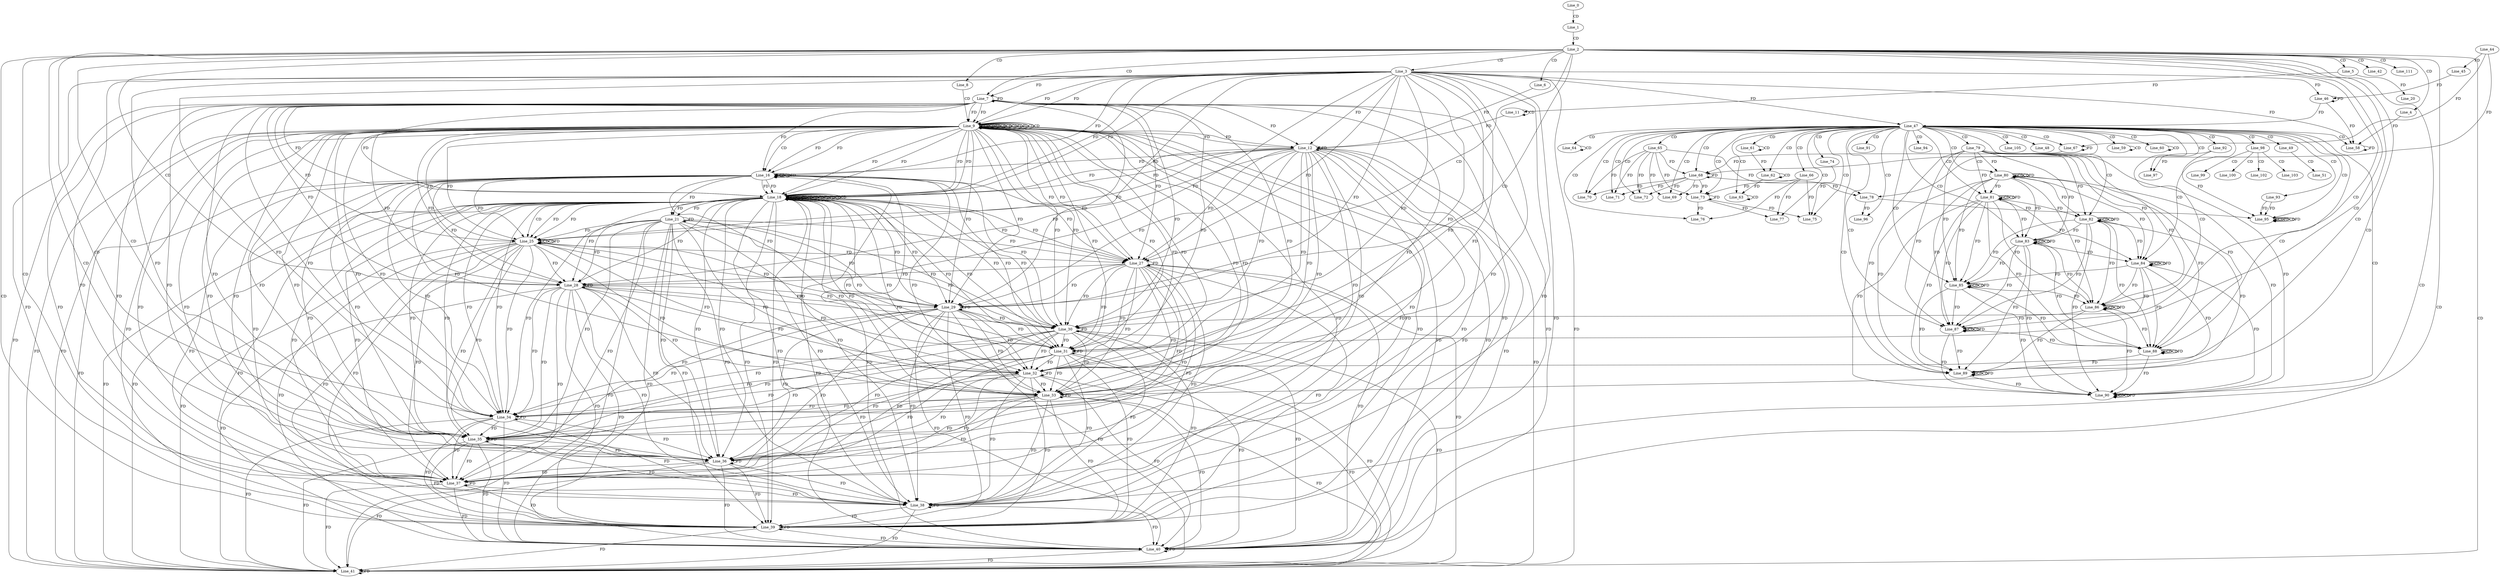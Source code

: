 digraph G {
  Line_0;
  Line_1;
  Line_2;
  Line_3;
  Line_4;
  Line_5;
  Line_6;
  Line_7;
  Line_8;
  Line_9;
  Line_9;
  Line_9;
  Line_9;
  Line_9;
  Line_9;
  Line_9;
  Line_9;
  Line_11;
  Line_11;
  Line_12;
  Line_12;
  Line_16;
  Line_16;
  Line_16;
  Line_18;
  Line_18;
  Line_18;
  Line_18;
  Line_18;
  Line_18;
  Line_18;
  Line_18;
  Line_20;
  Line_21;
  Line_21;
  Line_25;
  Line_25;
  Line_25;
  Line_27;
  Line_28;
  Line_29;
  Line_30;
  Line_31;
  Line_32;
  Line_33;
  Line_34;
  Line_35;
  Line_36;
  Line_37;
  Line_38;
  Line_39;
  Line_40;
  Line_41;
  Line_41;
  Line_42;
  Line_44;
  Line_45;
  Line_46;
  Line_46;
  Line_45;
  Line_47;
  Line_48;
  Line_49;
  Line_51;
  Line_58;
  Line_58;
  Line_59;
  Line_59;
  Line_60;
  Line_60;
  Line_61;
  Line_61;
  Line_62;
  Line_62;
  Line_63;
  Line_63;
  Line_64;
  Line_64;
  Line_65;
  Line_66;
  Line_67;
  Line_68;
  Line_68;
  Line_69;
  Line_70;
  Line_71;
  Line_72;
  Line_73;
  Line_73;
  Line_74;
  Line_75;
  Line_76;
  Line_77;
  Line_78;
  Line_78;
  Line_79;
  Line_80;
  Line_80;
  Line_80;
  Line_81;
  Line_81;
  Line_81;
  Line_82;
  Line_82;
  Line_82;
  Line_83;
  Line_83;
  Line_83;
  Line_84;
  Line_84;
  Line_84;
  Line_85;
  Line_85;
  Line_85;
  Line_86;
  Line_86;
  Line_86;
  Line_87;
  Line_87;
  Line_87;
  Line_88;
  Line_88;
  Line_88;
  Line_89;
  Line_89;
  Line_89;
  Line_90;
  Line_90;
  Line_90;
  Line_91;
  Line_92;
  Line_93;
  Line_94;
  Line_95;
  Line_95;
  Line_95;
  Line_95;
  Line_96;
  Line_97;
  Line_98;
  Line_99;
  Line_100;
  Line_102;
  Line_103;
  Line_105;
  Line_111;
  Line_0 -> Line_1 [ label="CD" ];
  Line_1 -> Line_2 [ label="CD" ];
  Line_2 -> Line_3 [ label="CD" ];
  Line_2 -> Line_4 [ label="CD" ];
  Line_2 -> Line_5 [ label="CD" ];
  Line_2 -> Line_6 [ label="CD" ];
  Line_2 -> Line_7 [ label="CD" ];
  Line_3 -> Line_7 [ label="FD" ];
  Line_7 -> Line_7 [ label="FD" ];
  Line_2 -> Line_8 [ label="CD" ];
  Line_8 -> Line_9 [ label="CD" ];
  Line_9 -> Line_9 [ label="CD" ];
  Line_9 -> Line_9 [ label="CD" ];
  Line_3 -> Line_9 [ label="FD" ];
  Line_7 -> Line_9 [ label="FD" ];
  Line_9 -> Line_9 [ label="FD" ];
  Line_9 -> Line_9 [ label="CD" ];
  Line_9 -> Line_9 [ label="CD" ];
  Line_9 -> Line_9 [ label="CD" ];
  Line_3 -> Line_9 [ label="FD" ];
  Line_7 -> Line_9 [ label="FD" ];
  Line_9 -> Line_9 [ label="FD" ];
  Line_9 -> Line_9 [ label="FD" ];
  Line_9 -> Line_9 [ label="CD" ];
  Line_9 -> Line_9 [ label="CD" ];
  Line_11 -> Line_11 [ label="CD" ];
  Line_5 -> Line_11 [ label="FD" ];
  Line_3 -> Line_12 [ label="FD" ];
  Line_7 -> Line_12 [ label="FD" ];
  Line_9 -> Line_12 [ label="FD" ];
  Line_9 -> Line_12 [ label="FD" ];
  Line_12 -> Line_12 [ label="FD" ];
  Line_6 -> Line_12 [ label="FD" ];
  Line_11 -> Line_12 [ label="FD" ];
  Line_9 -> Line_16 [ label="CD" ];
  Line_16 -> Line_16 [ label="CD" ];
  Line_16 -> Line_16 [ label="CD" ];
  Line_3 -> Line_16 [ label="FD" ];
  Line_7 -> Line_16 [ label="FD" ];
  Line_9 -> Line_16 [ label="FD" ];
  Line_9 -> Line_16 [ label="FD" ];
  Line_12 -> Line_16 [ label="FD" ];
  Line_16 -> Line_16 [ label="FD" ];
  Line_18 -> Line_18 [ label="CD" ];
  Line_18 -> Line_18 [ label="CD" ];
  Line_3 -> Line_18 [ label="FD" ];
  Line_7 -> Line_18 [ label="FD" ];
  Line_9 -> Line_18 [ label="FD" ];
  Line_9 -> Line_18 [ label="FD" ];
  Line_12 -> Line_18 [ label="FD" ];
  Line_16 -> Line_18 [ label="FD" ];
  Line_18 -> Line_18 [ label="FD" ];
  Line_18 -> Line_18 [ label="CD" ];
  Line_18 -> Line_18 [ label="CD" ];
  Line_18 -> Line_18 [ label="CD" ];
  Line_3 -> Line_18 [ label="FD" ];
  Line_7 -> Line_18 [ label="FD" ];
  Line_9 -> Line_18 [ label="FD" ];
  Line_9 -> Line_18 [ label="FD" ];
  Line_12 -> Line_18 [ label="FD" ];
  Line_16 -> Line_18 [ label="FD" ];
  Line_18 -> Line_18 [ label="FD" ];
  Line_18 -> Line_18 [ label="FD" ];
  Line_18 -> Line_18 [ label="CD" ];
  Line_18 -> Line_18 [ label="CD" ];
  Line_5 -> Line_20 [ label="FD" ];
  Line_16 -> Line_21 [ label="FD" ];
  Line_18 -> Line_21 [ label="FD" ];
  Line_18 -> Line_21 [ label="FD" ];
  Line_21 -> Line_21 [ label="FD" ];
  Line_18 -> Line_25 [ label="CD" ];
  Line_25 -> Line_25 [ label="CD" ];
  Line_25 -> Line_25 [ label="CD" ];
  Line_3 -> Line_25 [ label="FD" ];
  Line_7 -> Line_25 [ label="FD" ];
  Line_9 -> Line_25 [ label="FD" ];
  Line_9 -> Line_25 [ label="FD" ];
  Line_12 -> Line_25 [ label="FD" ];
  Line_16 -> Line_25 [ label="FD" ];
  Line_18 -> Line_25 [ label="FD" ];
  Line_18 -> Line_25 [ label="FD" ];
  Line_21 -> Line_25 [ label="FD" ];
  Line_25 -> Line_25 [ label="FD" ];
  Line_2 -> Line_27 [ label="CD" ];
  Line_3 -> Line_27 [ label="FD" ];
  Line_7 -> Line_27 [ label="FD" ];
  Line_9 -> Line_27 [ label="FD" ];
  Line_9 -> Line_27 [ label="FD" ];
  Line_12 -> Line_27 [ label="FD" ];
  Line_16 -> Line_27 [ label="FD" ];
  Line_18 -> Line_27 [ label="FD" ];
  Line_18 -> Line_27 [ label="FD" ];
  Line_21 -> Line_27 [ label="FD" ];
  Line_25 -> Line_27 [ label="FD" ];
  Line_27 -> Line_27 [ label="FD" ];
  Line_2 -> Line_28 [ label="CD" ];
  Line_3 -> Line_28 [ label="FD" ];
  Line_7 -> Line_28 [ label="FD" ];
  Line_9 -> Line_28 [ label="FD" ];
  Line_9 -> Line_28 [ label="FD" ];
  Line_12 -> Line_28 [ label="FD" ];
  Line_16 -> Line_28 [ label="FD" ];
  Line_18 -> Line_28 [ label="FD" ];
  Line_18 -> Line_28 [ label="FD" ];
  Line_21 -> Line_28 [ label="FD" ];
  Line_25 -> Line_28 [ label="FD" ];
  Line_27 -> Line_28 [ label="FD" ];
  Line_28 -> Line_28 [ label="FD" ];
  Line_2 -> Line_29 [ label="CD" ];
  Line_3 -> Line_29 [ label="FD" ];
  Line_7 -> Line_29 [ label="FD" ];
  Line_9 -> Line_29 [ label="FD" ];
  Line_9 -> Line_29 [ label="FD" ];
  Line_12 -> Line_29 [ label="FD" ];
  Line_16 -> Line_29 [ label="FD" ];
  Line_18 -> Line_29 [ label="FD" ];
  Line_18 -> Line_29 [ label="FD" ];
  Line_21 -> Line_29 [ label="FD" ];
  Line_25 -> Line_29 [ label="FD" ];
  Line_27 -> Line_29 [ label="FD" ];
  Line_28 -> Line_29 [ label="FD" ];
  Line_29 -> Line_29 [ label="FD" ];
  Line_2 -> Line_30 [ label="CD" ];
  Line_3 -> Line_30 [ label="FD" ];
  Line_7 -> Line_30 [ label="FD" ];
  Line_9 -> Line_30 [ label="FD" ];
  Line_9 -> Line_30 [ label="FD" ];
  Line_12 -> Line_30 [ label="FD" ];
  Line_16 -> Line_30 [ label="FD" ];
  Line_18 -> Line_30 [ label="FD" ];
  Line_18 -> Line_30 [ label="FD" ];
  Line_21 -> Line_30 [ label="FD" ];
  Line_25 -> Line_30 [ label="FD" ];
  Line_27 -> Line_30 [ label="FD" ];
  Line_28 -> Line_30 [ label="FD" ];
  Line_29 -> Line_30 [ label="FD" ];
  Line_30 -> Line_30 [ label="FD" ];
  Line_2 -> Line_31 [ label="CD" ];
  Line_3 -> Line_31 [ label="FD" ];
  Line_7 -> Line_31 [ label="FD" ];
  Line_9 -> Line_31 [ label="FD" ];
  Line_9 -> Line_31 [ label="FD" ];
  Line_12 -> Line_31 [ label="FD" ];
  Line_16 -> Line_31 [ label="FD" ];
  Line_18 -> Line_31 [ label="FD" ];
  Line_18 -> Line_31 [ label="FD" ];
  Line_21 -> Line_31 [ label="FD" ];
  Line_25 -> Line_31 [ label="FD" ];
  Line_27 -> Line_31 [ label="FD" ];
  Line_28 -> Line_31 [ label="FD" ];
  Line_29 -> Line_31 [ label="FD" ];
  Line_30 -> Line_31 [ label="FD" ];
  Line_31 -> Line_31 [ label="FD" ];
  Line_2 -> Line_32 [ label="CD" ];
  Line_3 -> Line_32 [ label="FD" ];
  Line_7 -> Line_32 [ label="FD" ];
  Line_9 -> Line_32 [ label="FD" ];
  Line_9 -> Line_32 [ label="FD" ];
  Line_12 -> Line_32 [ label="FD" ];
  Line_16 -> Line_32 [ label="FD" ];
  Line_18 -> Line_32 [ label="FD" ];
  Line_18 -> Line_32 [ label="FD" ];
  Line_21 -> Line_32 [ label="FD" ];
  Line_25 -> Line_32 [ label="FD" ];
  Line_27 -> Line_32 [ label="FD" ];
  Line_28 -> Line_32 [ label="FD" ];
  Line_29 -> Line_32 [ label="FD" ];
  Line_30 -> Line_32 [ label="FD" ];
  Line_31 -> Line_32 [ label="FD" ];
  Line_32 -> Line_32 [ label="FD" ];
  Line_2 -> Line_33 [ label="CD" ];
  Line_3 -> Line_33 [ label="FD" ];
  Line_7 -> Line_33 [ label="FD" ];
  Line_9 -> Line_33 [ label="FD" ];
  Line_9 -> Line_33 [ label="FD" ];
  Line_12 -> Line_33 [ label="FD" ];
  Line_16 -> Line_33 [ label="FD" ];
  Line_18 -> Line_33 [ label="FD" ];
  Line_18 -> Line_33 [ label="FD" ];
  Line_21 -> Line_33 [ label="FD" ];
  Line_25 -> Line_33 [ label="FD" ];
  Line_27 -> Line_33 [ label="FD" ];
  Line_28 -> Line_33 [ label="FD" ];
  Line_29 -> Line_33 [ label="FD" ];
  Line_30 -> Line_33 [ label="FD" ];
  Line_31 -> Line_33 [ label="FD" ];
  Line_32 -> Line_33 [ label="FD" ];
  Line_33 -> Line_33 [ label="FD" ];
  Line_2 -> Line_34 [ label="CD" ];
  Line_3 -> Line_34 [ label="FD" ];
  Line_7 -> Line_34 [ label="FD" ];
  Line_9 -> Line_34 [ label="FD" ];
  Line_9 -> Line_34 [ label="FD" ];
  Line_12 -> Line_34 [ label="FD" ];
  Line_16 -> Line_34 [ label="FD" ];
  Line_18 -> Line_34 [ label="FD" ];
  Line_18 -> Line_34 [ label="FD" ];
  Line_21 -> Line_34 [ label="FD" ];
  Line_25 -> Line_34 [ label="FD" ];
  Line_27 -> Line_34 [ label="FD" ];
  Line_28 -> Line_34 [ label="FD" ];
  Line_29 -> Line_34 [ label="FD" ];
  Line_30 -> Line_34 [ label="FD" ];
  Line_31 -> Line_34 [ label="FD" ];
  Line_32 -> Line_34 [ label="FD" ];
  Line_33 -> Line_34 [ label="FD" ];
  Line_34 -> Line_34 [ label="FD" ];
  Line_2 -> Line_35 [ label="CD" ];
  Line_3 -> Line_35 [ label="FD" ];
  Line_7 -> Line_35 [ label="FD" ];
  Line_9 -> Line_35 [ label="FD" ];
  Line_9 -> Line_35 [ label="FD" ];
  Line_12 -> Line_35 [ label="FD" ];
  Line_16 -> Line_35 [ label="FD" ];
  Line_18 -> Line_35 [ label="FD" ];
  Line_18 -> Line_35 [ label="FD" ];
  Line_21 -> Line_35 [ label="FD" ];
  Line_25 -> Line_35 [ label="FD" ];
  Line_27 -> Line_35 [ label="FD" ];
  Line_28 -> Line_35 [ label="FD" ];
  Line_29 -> Line_35 [ label="FD" ];
  Line_30 -> Line_35 [ label="FD" ];
  Line_31 -> Line_35 [ label="FD" ];
  Line_32 -> Line_35 [ label="FD" ];
  Line_33 -> Line_35 [ label="FD" ];
  Line_34 -> Line_35 [ label="FD" ];
  Line_35 -> Line_35 [ label="FD" ];
  Line_2 -> Line_36 [ label="CD" ];
  Line_3 -> Line_36 [ label="FD" ];
  Line_7 -> Line_36 [ label="FD" ];
  Line_9 -> Line_36 [ label="FD" ];
  Line_9 -> Line_36 [ label="FD" ];
  Line_12 -> Line_36 [ label="FD" ];
  Line_16 -> Line_36 [ label="FD" ];
  Line_18 -> Line_36 [ label="FD" ];
  Line_18 -> Line_36 [ label="FD" ];
  Line_21 -> Line_36 [ label="FD" ];
  Line_25 -> Line_36 [ label="FD" ];
  Line_27 -> Line_36 [ label="FD" ];
  Line_28 -> Line_36 [ label="FD" ];
  Line_29 -> Line_36 [ label="FD" ];
  Line_30 -> Line_36 [ label="FD" ];
  Line_31 -> Line_36 [ label="FD" ];
  Line_32 -> Line_36 [ label="FD" ];
  Line_33 -> Line_36 [ label="FD" ];
  Line_34 -> Line_36 [ label="FD" ];
  Line_35 -> Line_36 [ label="FD" ];
  Line_36 -> Line_36 [ label="FD" ];
  Line_2 -> Line_37 [ label="CD" ];
  Line_3 -> Line_37 [ label="FD" ];
  Line_7 -> Line_37 [ label="FD" ];
  Line_9 -> Line_37 [ label="FD" ];
  Line_9 -> Line_37 [ label="FD" ];
  Line_12 -> Line_37 [ label="FD" ];
  Line_16 -> Line_37 [ label="FD" ];
  Line_18 -> Line_37 [ label="FD" ];
  Line_18 -> Line_37 [ label="FD" ];
  Line_21 -> Line_37 [ label="FD" ];
  Line_25 -> Line_37 [ label="FD" ];
  Line_27 -> Line_37 [ label="FD" ];
  Line_28 -> Line_37 [ label="FD" ];
  Line_29 -> Line_37 [ label="FD" ];
  Line_30 -> Line_37 [ label="FD" ];
  Line_31 -> Line_37 [ label="FD" ];
  Line_32 -> Line_37 [ label="FD" ];
  Line_33 -> Line_37 [ label="FD" ];
  Line_34 -> Line_37 [ label="FD" ];
  Line_35 -> Line_37 [ label="FD" ];
  Line_36 -> Line_37 [ label="FD" ];
  Line_37 -> Line_37 [ label="FD" ];
  Line_2 -> Line_38 [ label="CD" ];
  Line_3 -> Line_38 [ label="FD" ];
  Line_7 -> Line_38 [ label="FD" ];
  Line_9 -> Line_38 [ label="FD" ];
  Line_9 -> Line_38 [ label="FD" ];
  Line_12 -> Line_38 [ label="FD" ];
  Line_16 -> Line_38 [ label="FD" ];
  Line_18 -> Line_38 [ label="FD" ];
  Line_18 -> Line_38 [ label="FD" ];
  Line_21 -> Line_38 [ label="FD" ];
  Line_25 -> Line_38 [ label="FD" ];
  Line_27 -> Line_38 [ label="FD" ];
  Line_28 -> Line_38 [ label="FD" ];
  Line_29 -> Line_38 [ label="FD" ];
  Line_30 -> Line_38 [ label="FD" ];
  Line_31 -> Line_38 [ label="FD" ];
  Line_32 -> Line_38 [ label="FD" ];
  Line_33 -> Line_38 [ label="FD" ];
  Line_34 -> Line_38 [ label="FD" ];
  Line_35 -> Line_38 [ label="FD" ];
  Line_36 -> Line_38 [ label="FD" ];
  Line_37 -> Line_38 [ label="FD" ];
  Line_38 -> Line_38 [ label="FD" ];
  Line_2 -> Line_39 [ label="CD" ];
  Line_3 -> Line_39 [ label="FD" ];
  Line_7 -> Line_39 [ label="FD" ];
  Line_9 -> Line_39 [ label="FD" ];
  Line_9 -> Line_39 [ label="FD" ];
  Line_12 -> Line_39 [ label="FD" ];
  Line_16 -> Line_39 [ label="FD" ];
  Line_18 -> Line_39 [ label="FD" ];
  Line_18 -> Line_39 [ label="FD" ];
  Line_21 -> Line_39 [ label="FD" ];
  Line_25 -> Line_39 [ label="FD" ];
  Line_27 -> Line_39 [ label="FD" ];
  Line_28 -> Line_39 [ label="FD" ];
  Line_29 -> Line_39 [ label="FD" ];
  Line_30 -> Line_39 [ label="FD" ];
  Line_31 -> Line_39 [ label="FD" ];
  Line_32 -> Line_39 [ label="FD" ];
  Line_33 -> Line_39 [ label="FD" ];
  Line_34 -> Line_39 [ label="FD" ];
  Line_35 -> Line_39 [ label="FD" ];
  Line_36 -> Line_39 [ label="FD" ];
  Line_37 -> Line_39 [ label="FD" ];
  Line_38 -> Line_39 [ label="FD" ];
  Line_39 -> Line_39 [ label="FD" ];
  Line_2 -> Line_40 [ label="CD" ];
  Line_3 -> Line_40 [ label="FD" ];
  Line_7 -> Line_40 [ label="FD" ];
  Line_9 -> Line_40 [ label="FD" ];
  Line_9 -> Line_40 [ label="FD" ];
  Line_12 -> Line_40 [ label="FD" ];
  Line_16 -> Line_40 [ label="FD" ];
  Line_18 -> Line_40 [ label="FD" ];
  Line_18 -> Line_40 [ label="FD" ];
  Line_21 -> Line_40 [ label="FD" ];
  Line_25 -> Line_40 [ label="FD" ];
  Line_27 -> Line_40 [ label="FD" ];
  Line_28 -> Line_40 [ label="FD" ];
  Line_29 -> Line_40 [ label="FD" ];
  Line_30 -> Line_40 [ label="FD" ];
  Line_31 -> Line_40 [ label="FD" ];
  Line_32 -> Line_40 [ label="FD" ];
  Line_33 -> Line_40 [ label="FD" ];
  Line_34 -> Line_40 [ label="FD" ];
  Line_35 -> Line_40 [ label="FD" ];
  Line_36 -> Line_40 [ label="FD" ];
  Line_37 -> Line_40 [ label="FD" ];
  Line_38 -> Line_40 [ label="FD" ];
  Line_39 -> Line_40 [ label="FD" ];
  Line_40 -> Line_40 [ label="FD" ];
  Line_2 -> Line_41 [ label="CD" ];
  Line_3 -> Line_41 [ label="FD" ];
  Line_7 -> Line_41 [ label="FD" ];
  Line_9 -> Line_41 [ label="FD" ];
  Line_9 -> Line_41 [ label="FD" ];
  Line_12 -> Line_41 [ label="FD" ];
  Line_16 -> Line_41 [ label="FD" ];
  Line_18 -> Line_41 [ label="FD" ];
  Line_18 -> Line_41 [ label="FD" ];
  Line_21 -> Line_41 [ label="FD" ];
  Line_25 -> Line_41 [ label="FD" ];
  Line_27 -> Line_41 [ label="FD" ];
  Line_28 -> Line_41 [ label="FD" ];
  Line_29 -> Line_41 [ label="FD" ];
  Line_30 -> Line_41 [ label="FD" ];
  Line_31 -> Line_41 [ label="FD" ];
  Line_32 -> Line_41 [ label="FD" ];
  Line_33 -> Line_41 [ label="FD" ];
  Line_34 -> Line_41 [ label="FD" ];
  Line_35 -> Line_41 [ label="FD" ];
  Line_36 -> Line_41 [ label="FD" ];
  Line_37 -> Line_41 [ label="FD" ];
  Line_38 -> Line_41 [ label="FD" ];
  Line_39 -> Line_41 [ label="FD" ];
  Line_40 -> Line_41 [ label="FD" ];
  Line_41 -> Line_41 [ label="FD" ];
  Line_2 -> Line_42 [ label="CD" ];
  Line_44 -> Line_45 [ label="FD" ];
  Line_3 -> Line_46 [ label="FD" ];
  Line_46 -> Line_46 [ label="FD" ];
  Line_45 -> Line_46 [ label="FD" ];
  Line_3 -> Line_47 [ label="FD" ];
  Line_46 -> Line_47 [ label="FD" ];
  Line_47 -> Line_48 [ label="CD" ];
  Line_47 -> Line_49 [ label="CD" ];
  Line_49 -> Line_51 [ label="CD" ];
  Line_47 -> Line_58 [ label="CD" ];
  Line_4 -> Line_58 [ label="FD" ];
  Line_58 -> Line_58 [ label="FD" ];
  Line_3 -> Line_58 [ label="FD" ];
  Line_46 -> Line_58 [ label="FD" ];
  Line_47 -> Line_59 [ label="CD" ];
  Line_59 -> Line_59 [ label="CD" ];
  Line_47 -> Line_60 [ label="CD" ];
  Line_60 -> Line_60 [ label="CD" ];
  Line_47 -> Line_61 [ label="CD" ];
  Line_61 -> Line_61 [ label="CD" ];
  Line_47 -> Line_62 [ label="CD" ];
  Line_62 -> Line_62 [ label="CD" ];
  Line_61 -> Line_62 [ label="FD" ];
  Line_47 -> Line_63 [ label="CD" ];
  Line_63 -> Line_63 [ label="CD" ];
  Line_62 -> Line_63 [ label="FD" ];
  Line_47 -> Line_64 [ label="CD" ];
  Line_64 -> Line_64 [ label="CD" ];
  Line_47 -> Line_65 [ label="CD" ];
  Line_47 -> Line_66 [ label="CD" ];
  Line_47 -> Line_67 [ label="CD" ];
  Line_44 -> Line_67 [ label="FD" ];
  Line_67 -> Line_67 [ label="FD" ];
  Line_47 -> Line_68 [ label="CD" ];
  Line_65 -> Line_68 [ label="FD" ];
  Line_68 -> Line_68 [ label="FD" ];
  Line_44 -> Line_68 [ label="FD" ];
  Line_67 -> Line_68 [ label="FD" ];
  Line_47 -> Line_69 [ label="CD" ];
  Line_65 -> Line_69 [ label="FD" ];
  Line_68 -> Line_69 [ label="FD" ];
  Line_47 -> Line_70 [ label="CD" ];
  Line_65 -> Line_70 [ label="FD" ];
  Line_68 -> Line_70 [ label="FD" ];
  Line_47 -> Line_71 [ label="CD" ];
  Line_65 -> Line_71 [ label="FD" ];
  Line_68 -> Line_71 [ label="FD" ];
  Line_47 -> Line_72 [ label="CD" ];
  Line_65 -> Line_72 [ label="FD" ];
  Line_68 -> Line_72 [ label="FD" ];
  Line_47 -> Line_73 [ label="CD" ];
  Line_66 -> Line_73 [ label="FD" ];
  Line_73 -> Line_73 [ label="FD" ];
  Line_65 -> Line_73 [ label="FD" ];
  Line_68 -> Line_73 [ label="FD" ];
  Line_47 -> Line_74 [ label="CD" ];
  Line_47 -> Line_75 [ label="CD" ];
  Line_66 -> Line_75 [ label="FD" ];
  Line_73 -> Line_75 [ label="FD" ];
  Line_74 -> Line_75 [ label="FD" ];
  Line_47 -> Line_76 [ label="CD" ];
  Line_66 -> Line_76 [ label="FD" ];
  Line_73 -> Line_76 [ label="FD" ];
  Line_47 -> Line_77 [ label="CD" ];
  Line_66 -> Line_77 [ label="FD" ];
  Line_73 -> Line_77 [ label="FD" ];
  Line_47 -> Line_78 [ label="CD" ];
  Line_65 -> Line_78 [ label="FD" ];
  Line_68 -> Line_78 [ label="FD" ];
  Line_47 -> Line_79 [ label="CD" ];
  Line_47 -> Line_80 [ label="CD" ];
  Line_80 -> Line_80 [ label="CD" ];
  Line_80 -> Line_80 [ label="CD" ];
  Line_79 -> Line_80 [ label="FD" ];
  Line_80 -> Line_80 [ label="FD" ];
  Line_47 -> Line_81 [ label="CD" ];
  Line_81 -> Line_81 [ label="CD" ];
  Line_81 -> Line_81 [ label="CD" ];
  Line_79 -> Line_81 [ label="FD" ];
  Line_80 -> Line_81 [ label="FD" ];
  Line_81 -> Line_81 [ label="FD" ];
  Line_47 -> Line_82 [ label="CD" ];
  Line_82 -> Line_82 [ label="CD" ];
  Line_82 -> Line_82 [ label="CD" ];
  Line_79 -> Line_82 [ label="FD" ];
  Line_80 -> Line_82 [ label="FD" ];
  Line_81 -> Line_82 [ label="FD" ];
  Line_82 -> Line_82 [ label="FD" ];
  Line_47 -> Line_83 [ label="CD" ];
  Line_83 -> Line_83 [ label="CD" ];
  Line_83 -> Line_83 [ label="CD" ];
  Line_79 -> Line_83 [ label="FD" ];
  Line_80 -> Line_83 [ label="FD" ];
  Line_81 -> Line_83 [ label="FD" ];
  Line_82 -> Line_83 [ label="FD" ];
  Line_83 -> Line_83 [ label="FD" ];
  Line_47 -> Line_84 [ label="CD" ];
  Line_84 -> Line_84 [ label="CD" ];
  Line_84 -> Line_84 [ label="CD" ];
  Line_79 -> Line_84 [ label="FD" ];
  Line_80 -> Line_84 [ label="FD" ];
  Line_81 -> Line_84 [ label="FD" ];
  Line_82 -> Line_84 [ label="FD" ];
  Line_83 -> Line_84 [ label="FD" ];
  Line_84 -> Line_84 [ label="FD" ];
  Line_47 -> Line_85 [ label="CD" ];
  Line_85 -> Line_85 [ label="CD" ];
  Line_85 -> Line_85 [ label="CD" ];
  Line_79 -> Line_85 [ label="FD" ];
  Line_80 -> Line_85 [ label="FD" ];
  Line_81 -> Line_85 [ label="FD" ];
  Line_82 -> Line_85 [ label="FD" ];
  Line_83 -> Line_85 [ label="FD" ];
  Line_84 -> Line_85 [ label="FD" ];
  Line_85 -> Line_85 [ label="FD" ];
  Line_47 -> Line_86 [ label="CD" ];
  Line_86 -> Line_86 [ label="CD" ];
  Line_86 -> Line_86 [ label="CD" ];
  Line_79 -> Line_86 [ label="FD" ];
  Line_80 -> Line_86 [ label="FD" ];
  Line_81 -> Line_86 [ label="FD" ];
  Line_82 -> Line_86 [ label="FD" ];
  Line_83 -> Line_86 [ label="FD" ];
  Line_84 -> Line_86 [ label="FD" ];
  Line_85 -> Line_86 [ label="FD" ];
  Line_86 -> Line_86 [ label="FD" ];
  Line_47 -> Line_87 [ label="CD" ];
  Line_87 -> Line_87 [ label="CD" ];
  Line_87 -> Line_87 [ label="CD" ];
  Line_79 -> Line_87 [ label="FD" ];
  Line_80 -> Line_87 [ label="FD" ];
  Line_81 -> Line_87 [ label="FD" ];
  Line_82 -> Line_87 [ label="FD" ];
  Line_83 -> Line_87 [ label="FD" ];
  Line_84 -> Line_87 [ label="FD" ];
  Line_85 -> Line_87 [ label="FD" ];
  Line_86 -> Line_87 [ label="FD" ];
  Line_87 -> Line_87 [ label="FD" ];
  Line_47 -> Line_88 [ label="CD" ];
  Line_88 -> Line_88 [ label="CD" ];
  Line_88 -> Line_88 [ label="CD" ];
  Line_79 -> Line_88 [ label="FD" ];
  Line_80 -> Line_88 [ label="FD" ];
  Line_81 -> Line_88 [ label="FD" ];
  Line_82 -> Line_88 [ label="FD" ];
  Line_83 -> Line_88 [ label="FD" ];
  Line_84 -> Line_88 [ label="FD" ];
  Line_85 -> Line_88 [ label="FD" ];
  Line_86 -> Line_88 [ label="FD" ];
  Line_87 -> Line_88 [ label="FD" ];
  Line_88 -> Line_88 [ label="FD" ];
  Line_47 -> Line_89 [ label="CD" ];
  Line_89 -> Line_89 [ label="CD" ];
  Line_89 -> Line_89 [ label="CD" ];
  Line_79 -> Line_89 [ label="FD" ];
  Line_80 -> Line_89 [ label="FD" ];
  Line_81 -> Line_89 [ label="FD" ];
  Line_82 -> Line_89 [ label="FD" ];
  Line_83 -> Line_89 [ label="FD" ];
  Line_84 -> Line_89 [ label="FD" ];
  Line_85 -> Line_89 [ label="FD" ];
  Line_86 -> Line_89 [ label="FD" ];
  Line_87 -> Line_89 [ label="FD" ];
  Line_88 -> Line_89 [ label="FD" ];
  Line_89 -> Line_89 [ label="FD" ];
  Line_47 -> Line_90 [ label="CD" ];
  Line_90 -> Line_90 [ label="CD" ];
  Line_90 -> Line_90 [ label="CD" ];
  Line_79 -> Line_90 [ label="FD" ];
  Line_80 -> Line_90 [ label="FD" ];
  Line_81 -> Line_90 [ label="FD" ];
  Line_82 -> Line_90 [ label="FD" ];
  Line_83 -> Line_90 [ label="FD" ];
  Line_84 -> Line_90 [ label="FD" ];
  Line_85 -> Line_90 [ label="FD" ];
  Line_86 -> Line_90 [ label="FD" ];
  Line_87 -> Line_90 [ label="FD" ];
  Line_88 -> Line_90 [ label="FD" ];
  Line_89 -> Line_90 [ label="FD" ];
  Line_90 -> Line_90 [ label="FD" ];
  Line_47 -> Line_91 [ label="CD" ];
  Line_47 -> Line_92 [ label="CD" ];
  Line_47 -> Line_93 [ label="CD" ];
  Line_47 -> Line_94 [ label="CD" ];
  Line_47 -> Line_95 [ label="CD" ];
  Line_95 -> Line_95 [ label="CD" ];
  Line_95 -> Line_95 [ label="FD" ];
  Line_93 -> Line_95 [ label="FD" ];
  Line_78 -> Line_95 [ label="FD" ];
  Line_95 -> Line_95 [ label="CD" ];
  Line_92 -> Line_95 [ label="FD" ];
  Line_95 -> Line_95 [ label="FD" ];
  Line_93 -> Line_95 [ label="FD" ];
  Line_47 -> Line_96 [ label="CD" ];
  Line_78 -> Line_96 [ label="FD" ];
  Line_47 -> Line_97 [ label="CD" ];
  Line_92 -> Line_97 [ label="FD" ];
  Line_47 -> Line_98 [ label="CD" ];
  Line_98 -> Line_99 [ label="CD" ];
  Line_98 -> Line_100 [ label="CD" ];
  Line_98 -> Line_102 [ label="CD" ];
  Line_98 -> Line_103 [ label="CD" ];
  Line_47 -> Line_105 [ label="CD" ];
  Line_2 -> Line_111 [ label="CD" ];
}
